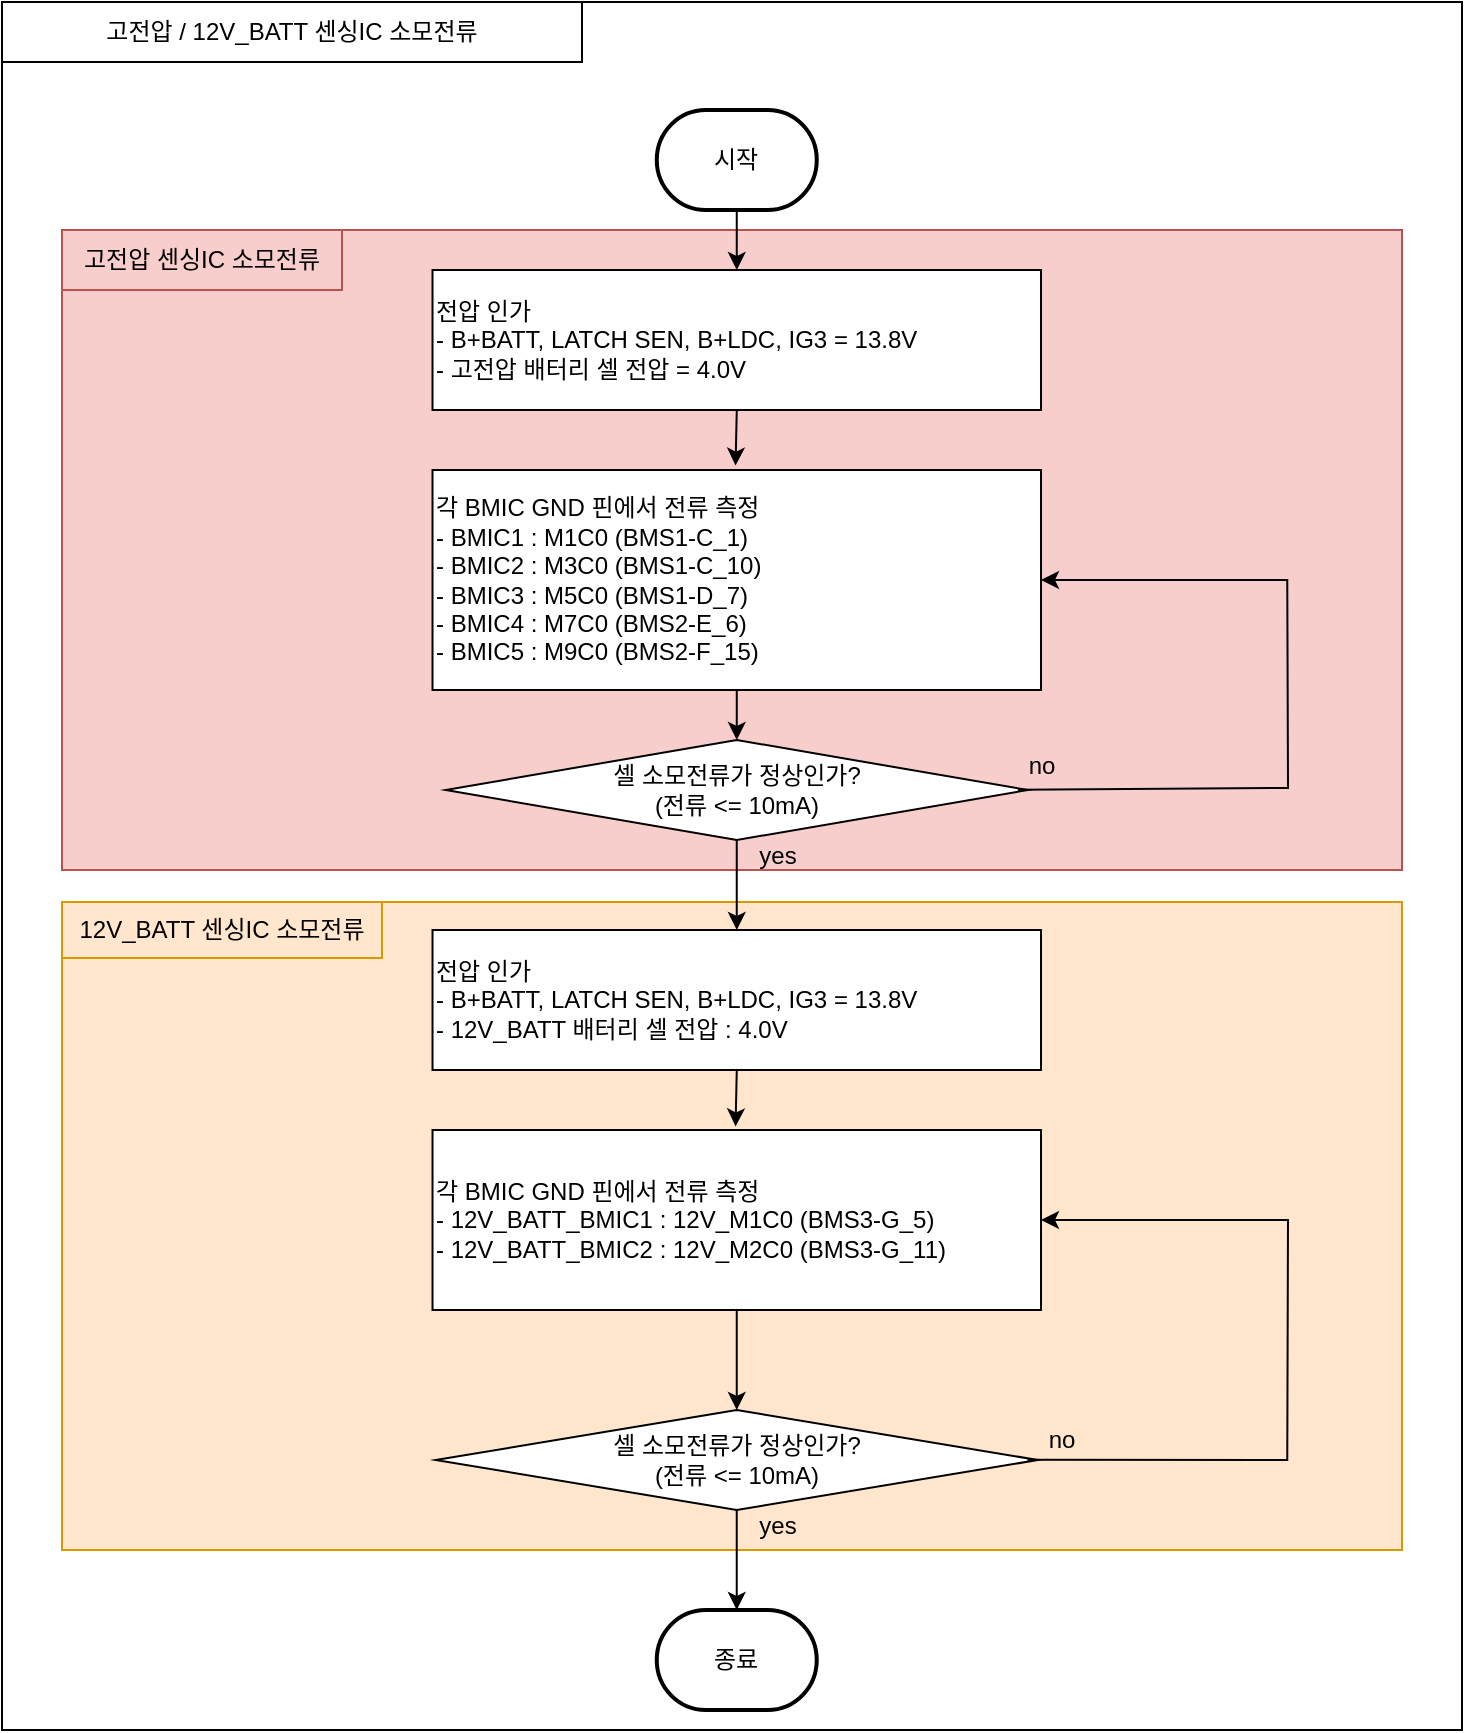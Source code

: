 <mxfile version="22.1.21" type="github">
  <diagram name="페이지-1" id="SMcoKKoXxrq3oXYOwZ4Q">
    <mxGraphModel dx="1136" dy="-466" grid="1" gridSize="10" guides="1" tooltips="1" connect="1" arrows="1" fold="1" page="1" pageScale="1" pageWidth="827" pageHeight="1169" math="0" shadow="0">
      <root>
        <mxCell id="0" />
        <mxCell id="1" parent="0" />
        <mxCell id="eBpO1_wVmvebje0pum54-1" value="" style="rounded=0;whiteSpace=wrap;html=1;" parent="1" vertex="1">
          <mxGeometry x="40" y="1206" width="730" height="864" as="geometry" />
        </mxCell>
        <mxCell id="eBpO1_wVmvebje0pum54-2" value="&lt;div&gt;고전압 /&amp;nbsp;12V_BATT 센싱IC&amp;nbsp;&lt;span style=&quot;background-color: initial;&quot;&gt;소모전류&lt;/span&gt;&lt;/div&gt;" style="rounded=0;whiteSpace=wrap;html=1;" parent="1" vertex="1">
          <mxGeometry x="40" y="1206" width="290" height="30" as="geometry" />
        </mxCell>
        <mxCell id="eBpO1_wVmvebje0pum54-22" value="" style="rounded=0;whiteSpace=wrap;html=1;fillColor=#f8cecc;strokeColor=#b85450;" parent="1" vertex="1">
          <mxGeometry x="70" y="1320" width="670" height="320" as="geometry" />
        </mxCell>
        <mxCell id="eBpO1_wVmvebje0pum54-23" value="&lt;span style=&quot;color: rgb(0, 0, 0); font-family: Helvetica; font-size: 12px; font-style: normal; font-variant-ligatures: normal; font-variant-caps: normal; font-weight: 400; letter-spacing: normal; orphans: 2; text-align: center; text-indent: 0px; text-transform: none; widows: 2; word-spacing: 0px; -webkit-text-stroke-width: 0px; text-decoration-thickness: initial; text-decoration-style: initial; text-decoration-color: initial; float: none; display: inline !important;&quot;&gt;고전압 센싱IC&amp;nbsp;소모전류&lt;br&gt;&lt;/span&gt;" style="rounded=0;whiteSpace=wrap;html=1;fillColor=#f8cecc;strokeColor=#b85450;fillStyle=solid;labelBackgroundColor=none;" parent="1" vertex="1">
          <mxGeometry x="70" y="1320" width="140" height="30" as="geometry" />
        </mxCell>
        <mxCell id="eBpO1_wVmvebje0pum54-24" value="" style="rounded=0;whiteSpace=wrap;html=1;fillColor=#ffe6cc;strokeColor=#d79b00;" parent="1" vertex="1">
          <mxGeometry x="70" y="1656" width="670" height="324" as="geometry" />
        </mxCell>
        <mxCell id="eBpO1_wVmvebje0pum54-25" value="&lt;span style=&quot;orphans: 2; text-align: center; text-indent: 0px; widows: 2; text-decoration-thickness: initial; text-decoration-style: initial; text-decoration-color: initial; float: none; display: inline !important;&quot;&gt;&lt;div style=&quot;&quot;&gt;12V_BATT 센싱IC&amp;nbsp;&lt;span style=&quot;background-color: initial;&quot;&gt;소모전류&lt;/span&gt;&lt;/div&gt;&lt;/span&gt;" style="rounded=0;whiteSpace=wrap;html=1;fillColor=#ffe6cc;strokeColor=#d79b00;labelBackgroundColor=none;" parent="1" vertex="1">
          <mxGeometry x="70" y="1656" width="160" height="28" as="geometry" />
        </mxCell>
        <mxCell id="eBpO1_wVmvebje0pum54-3" value="시작" style="strokeWidth=2;html=1;shape=mxgraph.flowchart.terminator;whiteSpace=wrap;" parent="1" vertex="1">
          <mxGeometry x="367.38" y="1260" width="80" height="50" as="geometry" />
        </mxCell>
        <mxCell id="eBpO1_wVmvebje0pum54-4" value="전압 인가&lt;br&gt;- B+BATT, LATCH SEN, B+LDC, IG3 = 13.8V&lt;br&gt;- 고전압 배터리 셀 전압 = 4.0V" style="rounded=0;whiteSpace=wrap;html=1;align=left;" parent="1" vertex="1">
          <mxGeometry x="255.26" y="1340" width="304.25" height="70" as="geometry" />
        </mxCell>
        <mxCell id="eBpO1_wVmvebje0pum54-5" value="" style="endArrow=classic;html=1;rounded=0;exitX=0.5;exitY=1;exitDx=0;exitDy=0;exitPerimeter=0;entryX=0.5;entryY=0;entryDx=0;entryDy=0;" parent="1" source="eBpO1_wVmvebje0pum54-3" target="eBpO1_wVmvebje0pum54-4" edge="1">
          <mxGeometry width="50" height="50" relative="1" as="geometry">
            <mxPoint x="133.38" y="1360" as="sourcePoint" />
            <mxPoint x="183.38" y="1310" as="targetPoint" />
          </mxGeometry>
        </mxCell>
        <mxCell id="eBpO1_wVmvebje0pum54-6" value="" style="endArrow=classic;html=1;rounded=0;exitX=0.5;exitY=1;exitDx=0;exitDy=0;entryX=0.498;entryY=-0.02;entryDx=0;entryDy=0;entryPerimeter=0;" parent="1" source="eBpO1_wVmvebje0pum54-4" target="eBpO1_wVmvebje0pum54-7" edge="1">
          <mxGeometry width="50" height="50" relative="1" as="geometry">
            <mxPoint x="332.63" y="1500" as="sourcePoint" />
            <mxPoint x="407.63" y="1480" as="targetPoint" />
          </mxGeometry>
        </mxCell>
        <mxCell id="eBpO1_wVmvebje0pum54-7" value="각&amp;nbsp;BMIC GND 핀에서 전류 측정&lt;br&gt;-&amp;nbsp;BMIC1 : M1C0 (BMS1-C_1)&lt;br&gt;&lt;div&gt;- BMIC2 : M3C0 (BMS1-C_10)&lt;/div&gt;&lt;div&gt;- BMIC3 : M5C0 (BMS1-D_7)&lt;/div&gt;&lt;div&gt;- BMIC4 : M7C0 (BMS2-E_6)&lt;/div&gt;&lt;div&gt;- BMIC5 : M9C0 (BMS2-F_15)&amp;nbsp;&lt;/div&gt;" style="rounded=0;whiteSpace=wrap;html=1;align=left;" parent="1" vertex="1">
          <mxGeometry x="255.26" y="1440" width="304.25" height="110" as="geometry" />
        </mxCell>
        <mxCell id="eBpO1_wVmvebje0pum54-8" value="셀 소모전류가 정상인가?&lt;br&gt;(전류 &amp;lt;= 10mA)" style="rhombus;whiteSpace=wrap;html=1;" parent="1" vertex="1">
          <mxGeometry x="261.86" y="1575" width="291.06" height="50" as="geometry" />
        </mxCell>
        <mxCell id="eBpO1_wVmvebje0pum54-10" value="" style="endArrow=classic;html=1;rounded=0;exitX=0.5;exitY=1;exitDx=0;exitDy=0;entryX=0.5;entryY=0;entryDx=0;entryDy=0;" parent="1" source="eBpO1_wVmvebje0pum54-7" target="eBpO1_wVmvebje0pum54-8" edge="1">
          <mxGeometry width="50" height="50" relative="1" as="geometry">
            <mxPoint x="202.63" y="1520" as="sourcePoint" />
            <mxPoint x="252.63" y="1470" as="targetPoint" />
          </mxGeometry>
        </mxCell>
        <mxCell id="eBpO1_wVmvebje0pum54-11" value="" style="endArrow=classic;html=1;rounded=0;exitX=0.983;exitY=0.498;exitDx=0;exitDy=0;exitPerimeter=0;entryX=1;entryY=0.5;entryDx=0;entryDy=0;" parent="1" source="eBpO1_wVmvebje0pum54-8" target="eBpO1_wVmvebje0pum54-7" edge="1">
          <mxGeometry width="50" height="50" relative="1" as="geometry">
            <mxPoint x="562.63" y="1580" as="sourcePoint" />
            <mxPoint x="612.63" y="1530" as="targetPoint" />
            <Array as="points">
              <mxPoint x="683" y="1599" />
              <mxPoint x="682.63" y="1495" />
            </Array>
          </mxGeometry>
        </mxCell>
        <mxCell id="eBpO1_wVmvebje0pum54-12" value="no" style="text;html=1;strokeColor=none;fillColor=none;align=center;verticalAlign=middle;whiteSpace=wrap;rounded=0;" parent="1" vertex="1">
          <mxGeometry x="530" y="1573" width="60" height="30" as="geometry" />
        </mxCell>
        <mxCell id="eBpO1_wVmvebje0pum54-13" value="종료" style="strokeWidth=2;html=1;shape=mxgraph.flowchart.terminator;whiteSpace=wrap;" parent="1" vertex="1">
          <mxGeometry x="367.37" y="2010" width="80" height="50" as="geometry" />
        </mxCell>
        <mxCell id="eBpO1_wVmvebje0pum54-14" value="" style="endArrow=classic;html=1;rounded=0;exitX=0.5;exitY=1;exitDx=0;exitDy=0;entryX=0.5;entryY=0;entryDx=0;entryDy=0;entryPerimeter=0;" parent="1" source="eBpO1_wVmvebje0pum54-18" target="eBpO1_wVmvebje0pum54-13" edge="1">
          <mxGeometry width="50" height="50" relative="1" as="geometry">
            <mxPoint x="407.375" y="1970" as="sourcePoint" />
            <mxPoint x="332.63" y="1950" as="targetPoint" />
          </mxGeometry>
        </mxCell>
        <mxCell id="eBpO1_wVmvebje0pum54-15" value="전압 인가&lt;br&gt;- B+BATT, LATCH SEN, B+LDC, IG3 = 13.8V&lt;br&gt;- 12V_BATT 배터리 셀 전압 : 4.0V" style="rounded=0;whiteSpace=wrap;html=1;align=left;" parent="1" vertex="1">
          <mxGeometry x="255.26" y="1670" width="304.25" height="70" as="geometry" />
        </mxCell>
        <mxCell id="eBpO1_wVmvebje0pum54-16" value="" style="endArrow=classic;html=1;rounded=0;exitX=0.5;exitY=1;exitDx=0;exitDy=0;entryX=0.498;entryY=-0.02;entryDx=0;entryDy=0;entryPerimeter=0;" parent="1" source="eBpO1_wVmvebje0pum54-15" target="eBpO1_wVmvebje0pum54-17" edge="1">
          <mxGeometry width="50" height="50" relative="1" as="geometry">
            <mxPoint x="332.63" y="1830" as="sourcePoint" />
            <mxPoint x="407.63" y="1810" as="targetPoint" />
          </mxGeometry>
        </mxCell>
        <mxCell id="eBpO1_wVmvebje0pum54-17" value="각&amp;nbsp;BMIC GND 핀에서 전류 측정&lt;br&gt;&lt;div&gt;- 12V_BATT_BMIC1 : 12V_M1C0 (BMS3-G_5)&lt;/div&gt;&lt;div&gt;- 12V_BATT_BMIC2 : 12V_M2C0 (BMS3-G_11)&lt;/div&gt;" style="rounded=0;whiteSpace=wrap;html=1;align=left;" parent="1" vertex="1">
          <mxGeometry x="255.26" y="1770" width="304.25" height="90" as="geometry" />
        </mxCell>
        <mxCell id="eBpO1_wVmvebje0pum54-18" value="셀 소모전류가 정상인가?&lt;br&gt;(전류 &amp;lt;= 10mA)" style="rhombus;whiteSpace=wrap;html=1;" parent="1" vertex="1">
          <mxGeometry x="256.84" y="1910" width="301.06" height="50" as="geometry" />
        </mxCell>
        <mxCell id="eBpO1_wVmvebje0pum54-19" value="" style="endArrow=classic;html=1;rounded=0;exitX=0.5;exitY=1;exitDx=0;exitDy=0;entryX=0.5;entryY=0;entryDx=0;entryDy=0;" parent="1" source="eBpO1_wVmvebje0pum54-17" target="eBpO1_wVmvebje0pum54-18" edge="1">
          <mxGeometry width="50" height="50" relative="1" as="geometry">
            <mxPoint x="202.63" y="1850" as="sourcePoint" />
            <mxPoint x="252.63" y="1800" as="targetPoint" />
          </mxGeometry>
        </mxCell>
        <mxCell id="eBpO1_wVmvebje0pum54-20" value="" style="endArrow=classic;html=1;rounded=0;exitX=0.983;exitY=0.498;exitDx=0;exitDy=0;exitPerimeter=0;entryX=1;entryY=0.5;entryDx=0;entryDy=0;" parent="1" source="eBpO1_wVmvebje0pum54-18" target="eBpO1_wVmvebje0pum54-17" edge="1">
          <mxGeometry width="50" height="50" relative="1" as="geometry">
            <mxPoint x="562.63" y="1910" as="sourcePoint" />
            <mxPoint x="612.63" y="1860" as="targetPoint" />
            <Array as="points">
              <mxPoint x="682.63" y="1935" />
              <mxPoint x="683" y="1815" />
            </Array>
          </mxGeometry>
        </mxCell>
        <mxCell id="eBpO1_wVmvebje0pum54-21" value="no" style="text;html=1;strokeColor=none;fillColor=none;align=center;verticalAlign=middle;whiteSpace=wrap;rounded=0;" parent="1" vertex="1">
          <mxGeometry x="540" y="1910" width="60" height="30" as="geometry" />
        </mxCell>
        <mxCell id="eBpO1_wVmvebje0pum54-26" value="" style="endArrow=classic;html=1;rounded=0;exitX=0.5;exitY=1;exitDx=0;exitDy=0;entryX=0.5;entryY=0;entryDx=0;entryDy=0;" parent="1" source="eBpO1_wVmvebje0pum54-8" target="eBpO1_wVmvebje0pum54-15" edge="1">
          <mxGeometry width="50" height="50" relative="1" as="geometry">
            <mxPoint x="192.63" y="1620" as="sourcePoint" />
            <mxPoint x="242.63" y="1570" as="targetPoint" />
          </mxGeometry>
        </mxCell>
        <mxCell id="eBpO1_wVmvebje0pum54-27" value="yes" style="text;html=1;strokeColor=none;fillColor=none;align=center;verticalAlign=middle;whiteSpace=wrap;rounded=0;" parent="1" vertex="1">
          <mxGeometry x="398.24" y="1618" width="60" height="30" as="geometry" />
        </mxCell>
        <mxCell id="eBpO1_wVmvebje0pum54-28" value="yes" style="text;html=1;strokeColor=none;fillColor=none;align=center;verticalAlign=middle;whiteSpace=wrap;rounded=0;" parent="1" vertex="1">
          <mxGeometry x="398.24" y="1953" width="60" height="30" as="geometry" />
        </mxCell>
      </root>
    </mxGraphModel>
  </diagram>
</mxfile>
